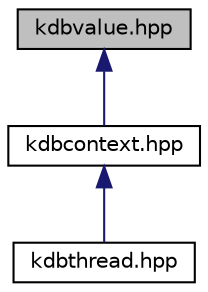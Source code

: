 digraph "kdbvalue.hpp"
{
  edge [fontname="Helvetica",fontsize="10",labelfontname="Helvetica",labelfontsize="10"];
  node [fontname="Helvetica",fontsize="10",shape=record];
  Node1 [label="kdbvalue.hpp",height=0.2,width=0.4,color="black", fillcolor="grey75", style="filled", fontcolor="black"];
  Node1 -> Node2 [dir="back",color="midnightblue",fontsize="10",style="solid"];
  Node2 [label="kdbcontext.hpp",height=0.2,width=0.4,color="black", fillcolor="white", style="filled",URL="$kdbcontext_8hpp.html"];
  Node2 -> Node3 [dir="back",color="midnightblue",fontsize="10",style="solid"];
  Node3 [label="kdbthread.hpp",height=0.2,width=0.4,color="black", fillcolor="white", style="filled",URL="$kdbthread_8hpp.html"];
}
